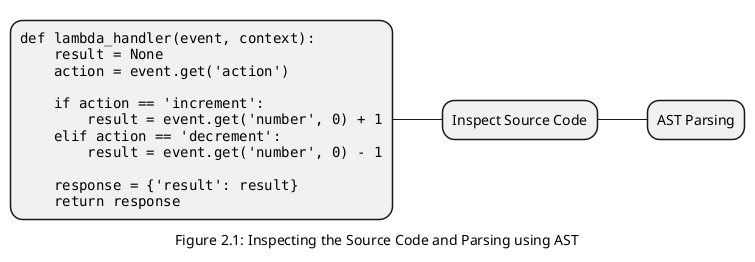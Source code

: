 @startmindmap

caption Figure 2.1: Inspecting the Source Code and Parsing using AST
'title Sample Lambda Function

*:<code>
def lambda_handler(event, context):
    result = None
    action = event.get('action')

    if action == 'increment':
        result = event.get('number', 0) + 1
    elif action == 'decrement':
        result = event.get('number', 0) - 1

    response = {'result': result}
    return response
</code>;

** Inspect Source Code
*** AST Parsing
@endmindmap
